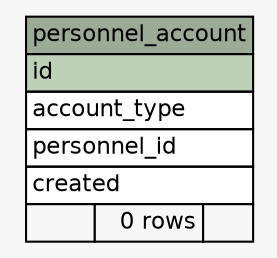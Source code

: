 // dot 2.38.0 on Linux 4.4.84-boot2docker
// SchemaSpy rev 590
digraph "personnel_account" {
  graph [
    rankdir="RL"
    bgcolor="#f7f7f7"
    nodesep="0.18"
    ranksep="0.46"
    fontname="Helvetica"
    fontsize="11"
  ];
  node [
    fontname="Helvetica"
    fontsize="11"
    shape="plaintext"
  ];
  edge [
    arrowsize="0.8"
  ];
  "personnel_account" [
    label=<
    <TABLE BORDER="0" CELLBORDER="1" CELLSPACING="0" BGCOLOR="#ffffff">
      <TR><TD COLSPAN="3" BGCOLOR="#9bab96" ALIGN="CENTER">personnel_account</TD></TR>
      <TR><TD PORT="id" COLSPAN="3" BGCOLOR="#bed1b8" ALIGN="LEFT">id</TD></TR>
      <TR><TD PORT="account_type " COLSPAN="3" ALIGN="LEFT">account_type </TD></TR>
      <TR><TD PORT="personnel_id" COLSPAN="3" ALIGN="LEFT">personnel_id</TD></TR>
      <TR><TD PORT="created" COLSPAN="3" ALIGN="LEFT">created</TD></TR>
      <TR><TD ALIGN="LEFT" BGCOLOR="#f7f7f7">  </TD><TD ALIGN="RIGHT" BGCOLOR="#f7f7f7">0 rows</TD><TD ALIGN="RIGHT" BGCOLOR="#f7f7f7">  </TD></TR>
    </TABLE>>
    URL="tables/personnel_account.html"
    tooltip="personnel_account"
  ];
}
